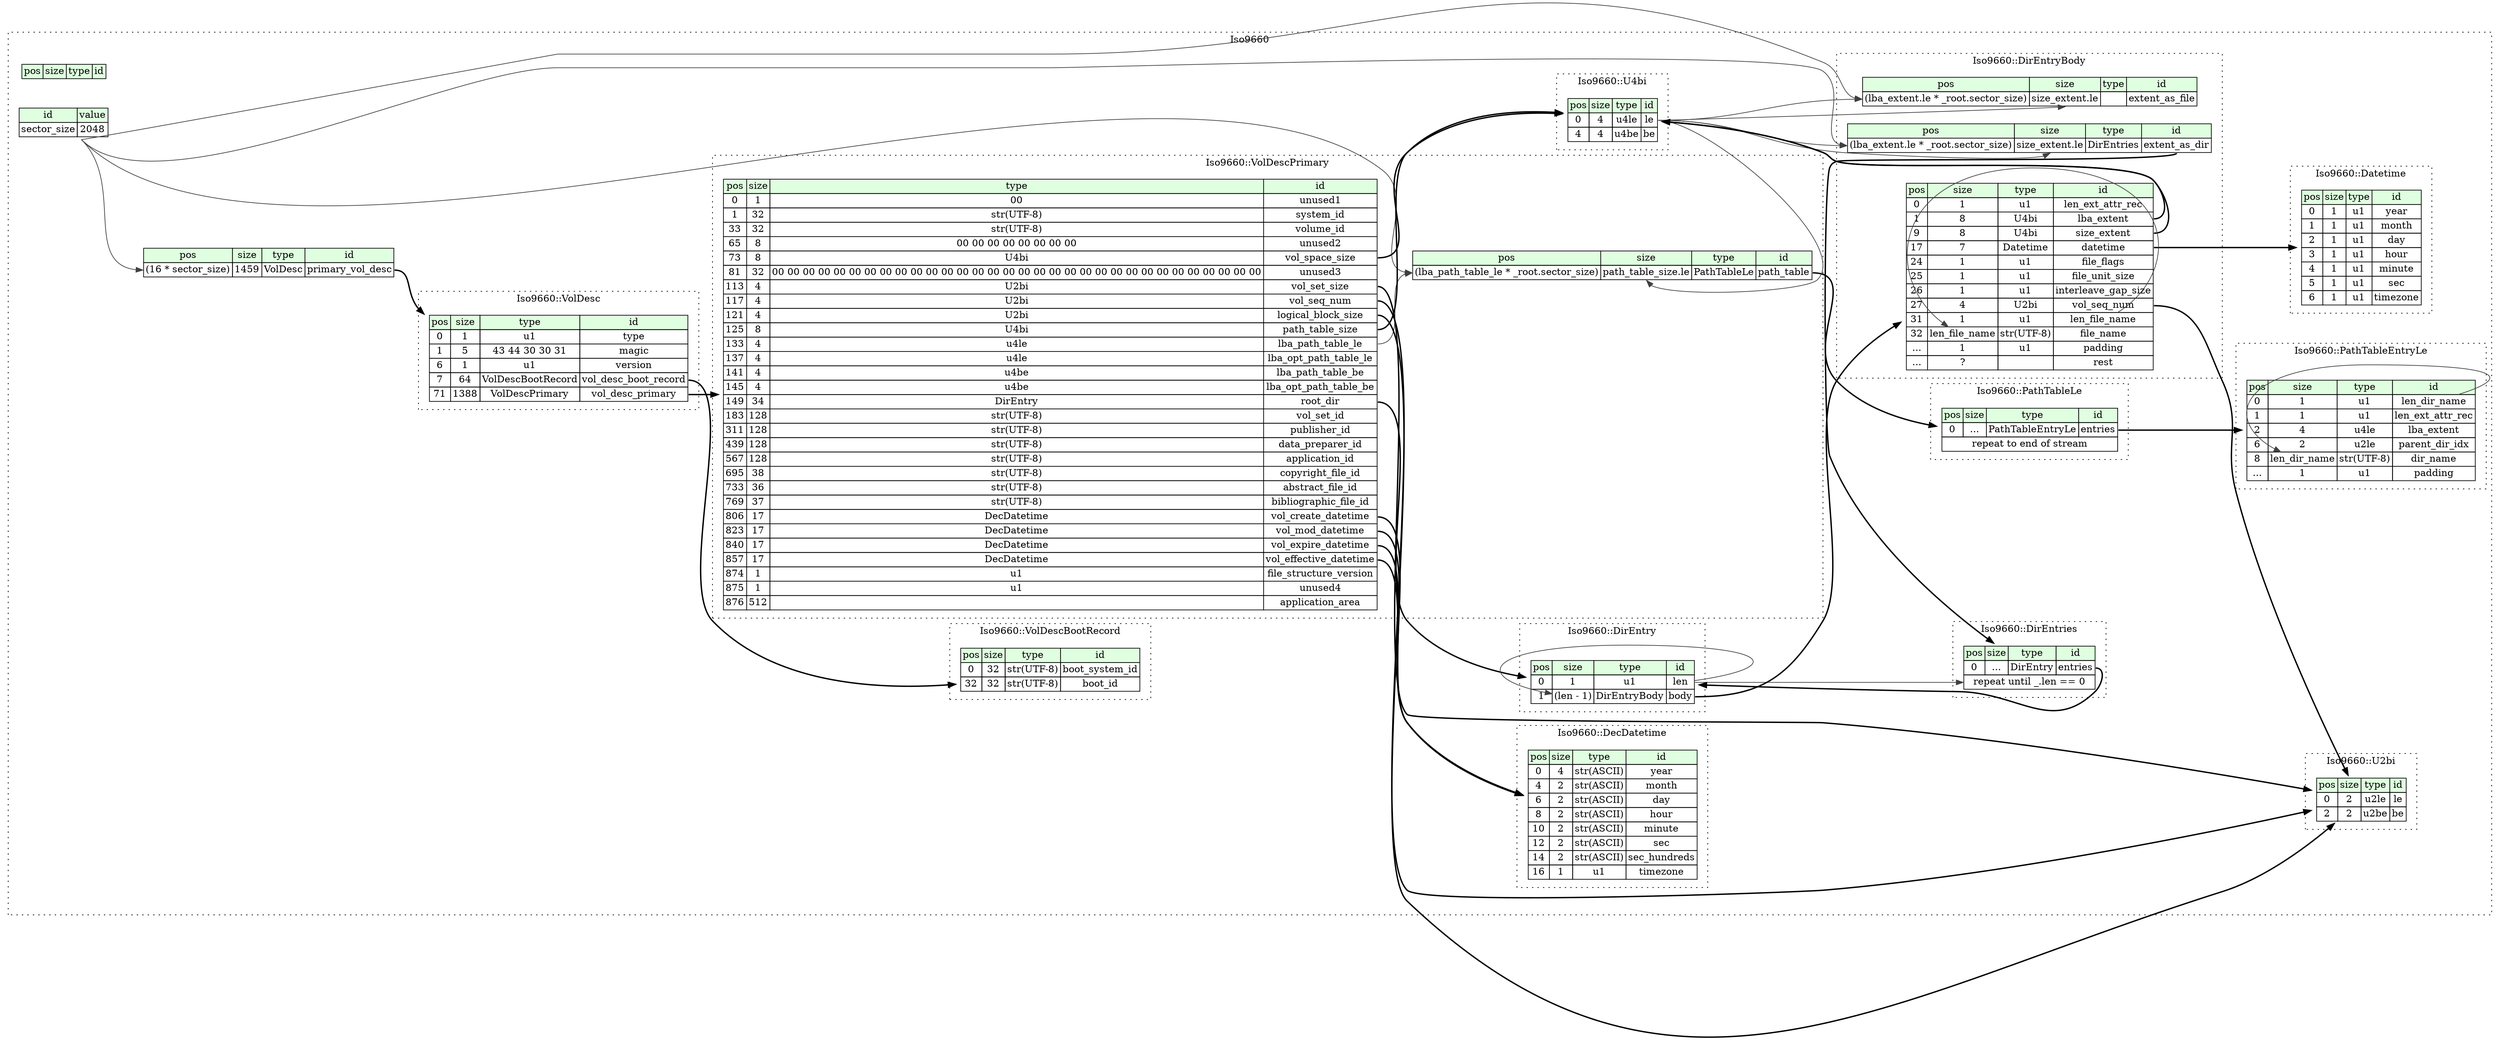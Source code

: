digraph {
	rankdir=LR;
	node [shape=plaintext];
	subgraph cluster__iso9660 {
		label="Iso9660";
		graph[style=dotted];

		iso9660__seq [label=<<TABLE BORDER="0" CELLBORDER="1" CELLSPACING="0">
			<TR><TD BGCOLOR="#E0FFE0">pos</TD><TD BGCOLOR="#E0FFE0">size</TD><TD BGCOLOR="#E0FFE0">type</TD><TD BGCOLOR="#E0FFE0">id</TD></TR>
		</TABLE>>];
		iso9660__inst__sector_size [label=<<TABLE BORDER="0" CELLBORDER="1" CELLSPACING="0">
			<TR><TD BGCOLOR="#E0FFE0">id</TD><TD BGCOLOR="#E0FFE0">value</TD></TR>
			<TR><TD>sector_size</TD><TD>2048</TD></TR>
		</TABLE>>];
		iso9660__inst__primary_vol_desc [label=<<TABLE BORDER="0" CELLBORDER="1" CELLSPACING="0">
			<TR><TD BGCOLOR="#E0FFE0">pos</TD><TD BGCOLOR="#E0FFE0">size</TD><TD BGCOLOR="#E0FFE0">type</TD><TD BGCOLOR="#E0FFE0">id</TD></TR>
			<TR><TD PORT="primary_vol_desc_pos">(16 * sector_size)</TD><TD PORT="primary_vol_desc_size">1459</TD><TD>VolDesc</TD><TD PORT="primary_vol_desc_type">primary_vol_desc</TD></TR>
		</TABLE>>];
		subgraph cluster__vol_desc_primary {
			label="Iso9660::VolDescPrimary";
			graph[style=dotted];

			vol_desc_primary__seq [label=<<TABLE BORDER="0" CELLBORDER="1" CELLSPACING="0">
				<TR><TD BGCOLOR="#E0FFE0">pos</TD><TD BGCOLOR="#E0FFE0">size</TD><TD BGCOLOR="#E0FFE0">type</TD><TD BGCOLOR="#E0FFE0">id</TD></TR>
				<TR><TD PORT="unused1_pos">0</TD><TD PORT="unused1_size">1</TD><TD>00</TD><TD PORT="unused1_type">unused1</TD></TR>
				<TR><TD PORT="system_id_pos">1</TD><TD PORT="system_id_size">32</TD><TD>str(UTF-8)</TD><TD PORT="system_id_type">system_id</TD></TR>
				<TR><TD PORT="volume_id_pos">33</TD><TD PORT="volume_id_size">32</TD><TD>str(UTF-8)</TD><TD PORT="volume_id_type">volume_id</TD></TR>
				<TR><TD PORT="unused2_pos">65</TD><TD PORT="unused2_size">8</TD><TD>00 00 00 00 00 00 00 00</TD><TD PORT="unused2_type">unused2</TD></TR>
				<TR><TD PORT="vol_space_size_pos">73</TD><TD PORT="vol_space_size_size">8</TD><TD>U4bi</TD><TD PORT="vol_space_size_type">vol_space_size</TD></TR>
				<TR><TD PORT="unused3_pos">81</TD><TD PORT="unused3_size">32</TD><TD>00 00 00 00 00 00 00 00 00 00 00 00 00 00 00 00 00 00 00 00 00 00 00 00 00 00 00 00 00 00 00 00</TD><TD PORT="unused3_type">unused3</TD></TR>
				<TR><TD PORT="vol_set_size_pos">113</TD><TD PORT="vol_set_size_size">4</TD><TD>U2bi</TD><TD PORT="vol_set_size_type">vol_set_size</TD></TR>
				<TR><TD PORT="vol_seq_num_pos">117</TD><TD PORT="vol_seq_num_size">4</TD><TD>U2bi</TD><TD PORT="vol_seq_num_type">vol_seq_num</TD></TR>
				<TR><TD PORT="logical_block_size_pos">121</TD><TD PORT="logical_block_size_size">4</TD><TD>U2bi</TD><TD PORT="logical_block_size_type">logical_block_size</TD></TR>
				<TR><TD PORT="path_table_size_pos">125</TD><TD PORT="path_table_size_size">8</TD><TD>U4bi</TD><TD PORT="path_table_size_type">path_table_size</TD></TR>
				<TR><TD PORT="lba_path_table_le_pos">133</TD><TD PORT="lba_path_table_le_size">4</TD><TD>u4le</TD><TD PORT="lba_path_table_le_type">lba_path_table_le</TD></TR>
				<TR><TD PORT="lba_opt_path_table_le_pos">137</TD><TD PORT="lba_opt_path_table_le_size">4</TD><TD>u4le</TD><TD PORT="lba_opt_path_table_le_type">lba_opt_path_table_le</TD></TR>
				<TR><TD PORT="lba_path_table_be_pos">141</TD><TD PORT="lba_path_table_be_size">4</TD><TD>u4be</TD><TD PORT="lba_path_table_be_type">lba_path_table_be</TD></TR>
				<TR><TD PORT="lba_opt_path_table_be_pos">145</TD><TD PORT="lba_opt_path_table_be_size">4</TD><TD>u4be</TD><TD PORT="lba_opt_path_table_be_type">lba_opt_path_table_be</TD></TR>
				<TR><TD PORT="root_dir_pos">149</TD><TD PORT="root_dir_size">34</TD><TD>DirEntry</TD><TD PORT="root_dir_type">root_dir</TD></TR>
				<TR><TD PORT="vol_set_id_pos">183</TD><TD PORT="vol_set_id_size">128</TD><TD>str(UTF-8)</TD><TD PORT="vol_set_id_type">vol_set_id</TD></TR>
				<TR><TD PORT="publisher_id_pos">311</TD><TD PORT="publisher_id_size">128</TD><TD>str(UTF-8)</TD><TD PORT="publisher_id_type">publisher_id</TD></TR>
				<TR><TD PORT="data_preparer_id_pos">439</TD><TD PORT="data_preparer_id_size">128</TD><TD>str(UTF-8)</TD><TD PORT="data_preparer_id_type">data_preparer_id</TD></TR>
				<TR><TD PORT="application_id_pos">567</TD><TD PORT="application_id_size">128</TD><TD>str(UTF-8)</TD><TD PORT="application_id_type">application_id</TD></TR>
				<TR><TD PORT="copyright_file_id_pos">695</TD><TD PORT="copyright_file_id_size">38</TD><TD>str(UTF-8)</TD><TD PORT="copyright_file_id_type">copyright_file_id</TD></TR>
				<TR><TD PORT="abstract_file_id_pos">733</TD><TD PORT="abstract_file_id_size">36</TD><TD>str(UTF-8)</TD><TD PORT="abstract_file_id_type">abstract_file_id</TD></TR>
				<TR><TD PORT="bibliographic_file_id_pos">769</TD><TD PORT="bibliographic_file_id_size">37</TD><TD>str(UTF-8)</TD><TD PORT="bibliographic_file_id_type">bibliographic_file_id</TD></TR>
				<TR><TD PORT="vol_create_datetime_pos">806</TD><TD PORT="vol_create_datetime_size">17</TD><TD>DecDatetime</TD><TD PORT="vol_create_datetime_type">vol_create_datetime</TD></TR>
				<TR><TD PORT="vol_mod_datetime_pos">823</TD><TD PORT="vol_mod_datetime_size">17</TD><TD>DecDatetime</TD><TD PORT="vol_mod_datetime_type">vol_mod_datetime</TD></TR>
				<TR><TD PORT="vol_expire_datetime_pos">840</TD><TD PORT="vol_expire_datetime_size">17</TD><TD>DecDatetime</TD><TD PORT="vol_expire_datetime_type">vol_expire_datetime</TD></TR>
				<TR><TD PORT="vol_effective_datetime_pos">857</TD><TD PORT="vol_effective_datetime_size">17</TD><TD>DecDatetime</TD><TD PORT="vol_effective_datetime_type">vol_effective_datetime</TD></TR>
				<TR><TD PORT="file_structure_version_pos">874</TD><TD PORT="file_structure_version_size">1</TD><TD>u1</TD><TD PORT="file_structure_version_type">file_structure_version</TD></TR>
				<TR><TD PORT="unused4_pos">875</TD><TD PORT="unused4_size">1</TD><TD>u1</TD><TD PORT="unused4_type">unused4</TD></TR>
				<TR><TD PORT="application_area_pos">876</TD><TD PORT="application_area_size">512</TD><TD></TD><TD PORT="application_area_type">application_area</TD></TR>
			</TABLE>>];
			vol_desc_primary__inst__path_table [label=<<TABLE BORDER="0" CELLBORDER="1" CELLSPACING="0">
				<TR><TD BGCOLOR="#E0FFE0">pos</TD><TD BGCOLOR="#E0FFE0">size</TD><TD BGCOLOR="#E0FFE0">type</TD><TD BGCOLOR="#E0FFE0">id</TD></TR>
				<TR><TD PORT="path_table_pos">(lba_path_table_le * _root.sector_size)</TD><TD PORT="path_table_size">path_table_size.le</TD><TD>PathTableLe</TD><TD PORT="path_table_type">path_table</TD></TR>
			</TABLE>>];
		}
		subgraph cluster__vol_desc_boot_record {
			label="Iso9660::VolDescBootRecord";
			graph[style=dotted];

			vol_desc_boot_record__seq [label=<<TABLE BORDER="0" CELLBORDER="1" CELLSPACING="0">
				<TR><TD BGCOLOR="#E0FFE0">pos</TD><TD BGCOLOR="#E0FFE0">size</TD><TD BGCOLOR="#E0FFE0">type</TD><TD BGCOLOR="#E0FFE0">id</TD></TR>
				<TR><TD PORT="boot_system_id_pos">0</TD><TD PORT="boot_system_id_size">32</TD><TD>str(UTF-8)</TD><TD PORT="boot_system_id_type">boot_system_id</TD></TR>
				<TR><TD PORT="boot_id_pos">32</TD><TD PORT="boot_id_size">32</TD><TD>str(UTF-8)</TD><TD PORT="boot_id_type">boot_id</TD></TR>
			</TABLE>>];
		}
		subgraph cluster__datetime {
			label="Iso9660::Datetime";
			graph[style=dotted];

			datetime__seq [label=<<TABLE BORDER="0" CELLBORDER="1" CELLSPACING="0">
				<TR><TD BGCOLOR="#E0FFE0">pos</TD><TD BGCOLOR="#E0FFE0">size</TD><TD BGCOLOR="#E0FFE0">type</TD><TD BGCOLOR="#E0FFE0">id</TD></TR>
				<TR><TD PORT="year_pos">0</TD><TD PORT="year_size">1</TD><TD>u1</TD><TD PORT="year_type">year</TD></TR>
				<TR><TD PORT="month_pos">1</TD><TD PORT="month_size">1</TD><TD>u1</TD><TD PORT="month_type">month</TD></TR>
				<TR><TD PORT="day_pos">2</TD><TD PORT="day_size">1</TD><TD>u1</TD><TD PORT="day_type">day</TD></TR>
				<TR><TD PORT="hour_pos">3</TD><TD PORT="hour_size">1</TD><TD>u1</TD><TD PORT="hour_type">hour</TD></TR>
				<TR><TD PORT="minute_pos">4</TD><TD PORT="minute_size">1</TD><TD>u1</TD><TD PORT="minute_type">minute</TD></TR>
				<TR><TD PORT="sec_pos">5</TD><TD PORT="sec_size">1</TD><TD>u1</TD><TD PORT="sec_type">sec</TD></TR>
				<TR><TD PORT="timezone_pos">6</TD><TD PORT="timezone_size">1</TD><TD>u1</TD><TD PORT="timezone_type">timezone</TD></TR>
			</TABLE>>];
		}
		subgraph cluster__dir_entry {
			label="Iso9660::DirEntry";
			graph[style=dotted];

			dir_entry__seq [label=<<TABLE BORDER="0" CELLBORDER="1" CELLSPACING="0">
				<TR><TD BGCOLOR="#E0FFE0">pos</TD><TD BGCOLOR="#E0FFE0">size</TD><TD BGCOLOR="#E0FFE0">type</TD><TD BGCOLOR="#E0FFE0">id</TD></TR>
				<TR><TD PORT="len_pos">0</TD><TD PORT="len_size">1</TD><TD>u1</TD><TD PORT="len_type">len</TD></TR>
				<TR><TD PORT="body_pos">1</TD><TD PORT="body_size">(len - 1)</TD><TD>DirEntryBody</TD><TD PORT="body_type">body</TD></TR>
			</TABLE>>];
		}
		subgraph cluster__vol_desc {
			label="Iso9660::VolDesc";
			graph[style=dotted];

			vol_desc__seq [label=<<TABLE BORDER="0" CELLBORDER="1" CELLSPACING="0">
				<TR><TD BGCOLOR="#E0FFE0">pos</TD><TD BGCOLOR="#E0FFE0">size</TD><TD BGCOLOR="#E0FFE0">type</TD><TD BGCOLOR="#E0FFE0">id</TD></TR>
				<TR><TD PORT="type_pos">0</TD><TD PORT="type_size">1</TD><TD>u1</TD><TD PORT="type_type">type</TD></TR>
				<TR><TD PORT="magic_pos">1</TD><TD PORT="magic_size">5</TD><TD>43 44 30 30 31</TD><TD PORT="magic_type">magic</TD></TR>
				<TR><TD PORT="version_pos">6</TD><TD PORT="version_size">1</TD><TD>u1</TD><TD PORT="version_type">version</TD></TR>
				<TR><TD PORT="vol_desc_boot_record_pos">7</TD><TD PORT="vol_desc_boot_record_size">64</TD><TD>VolDescBootRecord</TD><TD PORT="vol_desc_boot_record_type">vol_desc_boot_record</TD></TR>
				<TR><TD PORT="vol_desc_primary_pos">71</TD><TD PORT="vol_desc_primary_size">1388</TD><TD>VolDescPrimary</TD><TD PORT="vol_desc_primary_type">vol_desc_primary</TD></TR>
			</TABLE>>];
		}
		subgraph cluster__path_table_entry_le {
			label="Iso9660::PathTableEntryLe";
			graph[style=dotted];

			path_table_entry_le__seq [label=<<TABLE BORDER="0" CELLBORDER="1" CELLSPACING="0">
				<TR><TD BGCOLOR="#E0FFE0">pos</TD><TD BGCOLOR="#E0FFE0">size</TD><TD BGCOLOR="#E0FFE0">type</TD><TD BGCOLOR="#E0FFE0">id</TD></TR>
				<TR><TD PORT="len_dir_name_pos">0</TD><TD PORT="len_dir_name_size">1</TD><TD>u1</TD><TD PORT="len_dir_name_type">len_dir_name</TD></TR>
				<TR><TD PORT="len_ext_attr_rec_pos">1</TD><TD PORT="len_ext_attr_rec_size">1</TD><TD>u1</TD><TD PORT="len_ext_attr_rec_type">len_ext_attr_rec</TD></TR>
				<TR><TD PORT="lba_extent_pos">2</TD><TD PORT="lba_extent_size">4</TD><TD>u4le</TD><TD PORT="lba_extent_type">lba_extent</TD></TR>
				<TR><TD PORT="parent_dir_idx_pos">6</TD><TD PORT="parent_dir_idx_size">2</TD><TD>u2le</TD><TD PORT="parent_dir_idx_type">parent_dir_idx</TD></TR>
				<TR><TD PORT="dir_name_pos">8</TD><TD PORT="dir_name_size">len_dir_name</TD><TD>str(UTF-8)</TD><TD PORT="dir_name_type">dir_name</TD></TR>
				<TR><TD PORT="padding_pos">...</TD><TD PORT="padding_size">1</TD><TD>u1</TD><TD PORT="padding_type">padding</TD></TR>
			</TABLE>>];
		}
		subgraph cluster__dir_entries {
			label="Iso9660::DirEntries";
			graph[style=dotted];

			dir_entries__seq [label=<<TABLE BORDER="0" CELLBORDER="1" CELLSPACING="0">
				<TR><TD BGCOLOR="#E0FFE0">pos</TD><TD BGCOLOR="#E0FFE0">size</TD><TD BGCOLOR="#E0FFE0">type</TD><TD BGCOLOR="#E0FFE0">id</TD></TR>
				<TR><TD PORT="entries_pos">0</TD><TD PORT="entries_size">...</TD><TD>DirEntry</TD><TD PORT="entries_type">entries</TD></TR>
				<TR><TD COLSPAN="4" PORT="entries__repeat">repeat until _.len == 0</TD></TR>
			</TABLE>>];
		}
		subgraph cluster__u4bi {
			label="Iso9660::U4bi";
			graph[style=dotted];

			u4bi__seq [label=<<TABLE BORDER="0" CELLBORDER="1" CELLSPACING="0">
				<TR><TD BGCOLOR="#E0FFE0">pos</TD><TD BGCOLOR="#E0FFE0">size</TD><TD BGCOLOR="#E0FFE0">type</TD><TD BGCOLOR="#E0FFE0">id</TD></TR>
				<TR><TD PORT="le_pos">0</TD><TD PORT="le_size">4</TD><TD>u4le</TD><TD PORT="le_type">le</TD></TR>
				<TR><TD PORT="be_pos">4</TD><TD PORT="be_size">4</TD><TD>u4be</TD><TD PORT="be_type">be</TD></TR>
			</TABLE>>];
		}
		subgraph cluster__u2bi {
			label="Iso9660::U2bi";
			graph[style=dotted];

			u2bi__seq [label=<<TABLE BORDER="0" CELLBORDER="1" CELLSPACING="0">
				<TR><TD BGCOLOR="#E0FFE0">pos</TD><TD BGCOLOR="#E0FFE0">size</TD><TD BGCOLOR="#E0FFE0">type</TD><TD BGCOLOR="#E0FFE0">id</TD></TR>
				<TR><TD PORT="le_pos">0</TD><TD PORT="le_size">2</TD><TD>u2le</TD><TD PORT="le_type">le</TD></TR>
				<TR><TD PORT="be_pos">2</TD><TD PORT="be_size">2</TD><TD>u2be</TD><TD PORT="be_type">be</TD></TR>
			</TABLE>>];
		}
		subgraph cluster__path_table_le {
			label="Iso9660::PathTableLe";
			graph[style=dotted];

			path_table_le__seq [label=<<TABLE BORDER="0" CELLBORDER="1" CELLSPACING="0">
				<TR><TD BGCOLOR="#E0FFE0">pos</TD><TD BGCOLOR="#E0FFE0">size</TD><TD BGCOLOR="#E0FFE0">type</TD><TD BGCOLOR="#E0FFE0">id</TD></TR>
				<TR><TD PORT="entries_pos">0</TD><TD PORT="entries_size">...</TD><TD>PathTableEntryLe</TD><TD PORT="entries_type">entries</TD></TR>
				<TR><TD COLSPAN="4" PORT="entries__repeat">repeat to end of stream</TD></TR>
			</TABLE>>];
		}
		subgraph cluster__dec_datetime {
			label="Iso9660::DecDatetime";
			graph[style=dotted];

			dec_datetime__seq [label=<<TABLE BORDER="0" CELLBORDER="1" CELLSPACING="0">
				<TR><TD BGCOLOR="#E0FFE0">pos</TD><TD BGCOLOR="#E0FFE0">size</TD><TD BGCOLOR="#E0FFE0">type</TD><TD BGCOLOR="#E0FFE0">id</TD></TR>
				<TR><TD PORT="year_pos">0</TD><TD PORT="year_size">4</TD><TD>str(ASCII)</TD><TD PORT="year_type">year</TD></TR>
				<TR><TD PORT="month_pos">4</TD><TD PORT="month_size">2</TD><TD>str(ASCII)</TD><TD PORT="month_type">month</TD></TR>
				<TR><TD PORT="day_pos">6</TD><TD PORT="day_size">2</TD><TD>str(ASCII)</TD><TD PORT="day_type">day</TD></TR>
				<TR><TD PORT="hour_pos">8</TD><TD PORT="hour_size">2</TD><TD>str(ASCII)</TD><TD PORT="hour_type">hour</TD></TR>
				<TR><TD PORT="minute_pos">10</TD><TD PORT="minute_size">2</TD><TD>str(ASCII)</TD><TD PORT="minute_type">minute</TD></TR>
				<TR><TD PORT="sec_pos">12</TD><TD PORT="sec_size">2</TD><TD>str(ASCII)</TD><TD PORT="sec_type">sec</TD></TR>
				<TR><TD PORT="sec_hundreds_pos">14</TD><TD PORT="sec_hundreds_size">2</TD><TD>str(ASCII)</TD><TD PORT="sec_hundreds_type">sec_hundreds</TD></TR>
				<TR><TD PORT="timezone_pos">16</TD><TD PORT="timezone_size">1</TD><TD>u1</TD><TD PORT="timezone_type">timezone</TD></TR>
			</TABLE>>];
		}
		subgraph cluster__dir_entry_body {
			label="Iso9660::DirEntryBody";
			graph[style=dotted];

			dir_entry_body__seq [label=<<TABLE BORDER="0" CELLBORDER="1" CELLSPACING="0">
				<TR><TD BGCOLOR="#E0FFE0">pos</TD><TD BGCOLOR="#E0FFE0">size</TD><TD BGCOLOR="#E0FFE0">type</TD><TD BGCOLOR="#E0FFE0">id</TD></TR>
				<TR><TD PORT="len_ext_attr_rec_pos">0</TD><TD PORT="len_ext_attr_rec_size">1</TD><TD>u1</TD><TD PORT="len_ext_attr_rec_type">len_ext_attr_rec</TD></TR>
				<TR><TD PORT="lba_extent_pos">1</TD><TD PORT="lba_extent_size">8</TD><TD>U4bi</TD><TD PORT="lba_extent_type">lba_extent</TD></TR>
				<TR><TD PORT="size_extent_pos">9</TD><TD PORT="size_extent_size">8</TD><TD>U4bi</TD><TD PORT="size_extent_type">size_extent</TD></TR>
				<TR><TD PORT="datetime_pos">17</TD><TD PORT="datetime_size">7</TD><TD>Datetime</TD><TD PORT="datetime_type">datetime</TD></TR>
				<TR><TD PORT="file_flags_pos">24</TD><TD PORT="file_flags_size">1</TD><TD>u1</TD><TD PORT="file_flags_type">file_flags</TD></TR>
				<TR><TD PORT="file_unit_size_pos">25</TD><TD PORT="file_unit_size_size">1</TD><TD>u1</TD><TD PORT="file_unit_size_type">file_unit_size</TD></TR>
				<TR><TD PORT="interleave_gap_size_pos">26</TD><TD PORT="interleave_gap_size_size">1</TD><TD>u1</TD><TD PORT="interleave_gap_size_type">interleave_gap_size</TD></TR>
				<TR><TD PORT="vol_seq_num_pos">27</TD><TD PORT="vol_seq_num_size">4</TD><TD>U2bi</TD><TD PORT="vol_seq_num_type">vol_seq_num</TD></TR>
				<TR><TD PORT="len_file_name_pos">31</TD><TD PORT="len_file_name_size">1</TD><TD>u1</TD><TD PORT="len_file_name_type">len_file_name</TD></TR>
				<TR><TD PORT="file_name_pos">32</TD><TD PORT="file_name_size">len_file_name</TD><TD>str(UTF-8)</TD><TD PORT="file_name_type">file_name</TD></TR>
				<TR><TD PORT="padding_pos">...</TD><TD PORT="padding_size">1</TD><TD>u1</TD><TD PORT="padding_type">padding</TD></TR>
				<TR><TD PORT="rest_pos">...</TD><TD PORT="rest_size">?</TD><TD></TD><TD PORT="rest_type">rest</TD></TR>
			</TABLE>>];
			dir_entry_body__inst__extent_as_dir [label=<<TABLE BORDER="0" CELLBORDER="1" CELLSPACING="0">
				<TR><TD BGCOLOR="#E0FFE0">pos</TD><TD BGCOLOR="#E0FFE0">size</TD><TD BGCOLOR="#E0FFE0">type</TD><TD BGCOLOR="#E0FFE0">id</TD></TR>
				<TR><TD PORT="extent_as_dir_pos">(lba_extent.le * _root.sector_size)</TD><TD PORT="extent_as_dir_size">size_extent.le</TD><TD>DirEntries</TD><TD PORT="extent_as_dir_type">extent_as_dir</TD></TR>
			</TABLE>>];
			dir_entry_body__inst__extent_as_file [label=<<TABLE BORDER="0" CELLBORDER="1" CELLSPACING="0">
				<TR><TD BGCOLOR="#E0FFE0">pos</TD><TD BGCOLOR="#E0FFE0">size</TD><TD BGCOLOR="#E0FFE0">type</TD><TD BGCOLOR="#E0FFE0">id</TD></TR>
				<TR><TD PORT="extent_as_file_pos">(lba_extent.le * _root.sector_size)</TD><TD PORT="extent_as_file_size">size_extent.le</TD><TD></TD><TD PORT="extent_as_file_type">extent_as_file</TD></TR>
			</TABLE>>];
		}
	}
	iso9660__inst__sector_size:sector_size_type -> iso9660__inst__primary_vol_desc:primary_vol_desc_pos [color="#404040"];
	iso9660__inst__primary_vol_desc:primary_vol_desc_type -> vol_desc__seq [style=bold];
	vol_desc_primary__seq:vol_space_size_type -> u4bi__seq [style=bold];
	vol_desc_primary__seq:vol_set_size_type -> u2bi__seq [style=bold];
	vol_desc_primary__seq:vol_seq_num_type -> u2bi__seq [style=bold];
	vol_desc_primary__seq:logical_block_size_type -> u2bi__seq [style=bold];
	vol_desc_primary__seq:path_table_size_type -> u4bi__seq [style=bold];
	vol_desc_primary__seq:root_dir_type -> dir_entry__seq [style=bold];
	vol_desc_primary__seq:vol_create_datetime_type -> dec_datetime__seq [style=bold];
	vol_desc_primary__seq:vol_mod_datetime_type -> dec_datetime__seq [style=bold];
	vol_desc_primary__seq:vol_expire_datetime_type -> dec_datetime__seq [style=bold];
	vol_desc_primary__seq:vol_effective_datetime_type -> dec_datetime__seq [style=bold];
	vol_desc_primary__seq:lba_path_table_le_type -> vol_desc_primary__inst__path_table:path_table_pos [color="#404040"];
	iso9660__inst__sector_size:sector_size_type -> vol_desc_primary__inst__path_table:path_table_pos [color="#404040"];
	u4bi__seq:le_type -> vol_desc_primary__inst__path_table:path_table_size [color="#404040"];
	vol_desc_primary__inst__path_table:path_table_type -> path_table_le__seq [style=bold];
	dir_entry__seq:len_type -> dir_entry__seq:body_size [color="#404040"];
	dir_entry__seq:body_type -> dir_entry_body__seq [style=bold];
	vol_desc__seq:vol_desc_boot_record_type -> vol_desc_boot_record__seq [style=bold];
	vol_desc__seq:vol_desc_primary_type -> vol_desc_primary__seq [style=bold];
	path_table_entry_le__seq:len_dir_name_type -> path_table_entry_le__seq:dir_name_size [color="#404040"];
	dir_entries__seq:entries_type -> dir_entry__seq [style=bold];
	dir_entry__seq:len_type -> dir_entries__seq:entries__repeat [color="#404040"];
	path_table_le__seq:entries_type -> path_table_entry_le__seq [style=bold];
	dir_entry_body__seq:lba_extent_type -> u4bi__seq [style=bold];
	dir_entry_body__seq:size_extent_type -> u4bi__seq [style=bold];
	dir_entry_body__seq:datetime_type -> datetime__seq [style=bold];
	dir_entry_body__seq:vol_seq_num_type -> u2bi__seq [style=bold];
	dir_entry_body__seq:len_file_name_type -> dir_entry_body__seq:file_name_size [color="#404040"];
	u4bi__seq:le_type -> dir_entry_body__inst__extent_as_dir:extent_as_dir_pos [color="#404040"];
	iso9660__inst__sector_size:sector_size_type -> dir_entry_body__inst__extent_as_dir:extent_as_dir_pos [color="#404040"];
	u4bi__seq:le_type -> dir_entry_body__inst__extent_as_dir:extent_as_dir_size [color="#404040"];
	dir_entry_body__inst__extent_as_dir:extent_as_dir_type -> dir_entries__seq [style=bold];
	u4bi__seq:le_type -> dir_entry_body__inst__extent_as_file:extent_as_file_pos [color="#404040"];
	iso9660__inst__sector_size:sector_size_type -> dir_entry_body__inst__extent_as_file:extent_as_file_pos [color="#404040"];
	u4bi__seq:le_type -> dir_entry_body__inst__extent_as_file:extent_as_file_size [color="#404040"];
}
